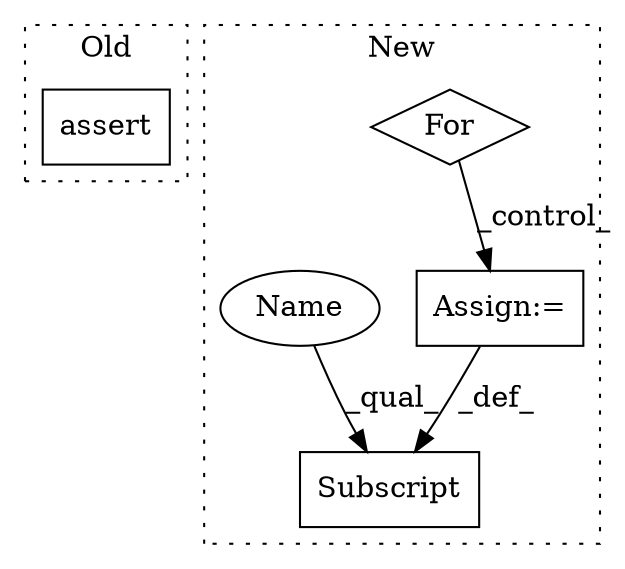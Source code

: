 digraph G {
subgraph cluster0 {
1 [label="assert" a="65" s="4961" l="7" shape="box"];
label = "Old";
style="dotted";
}
subgraph cluster1 {
2 [label="For" a="107" s="6681,6729" l="4,15" shape="diamond"];
3 [label="Assign:=" a="68" s="6771" l="3" shape="box"];
4 [label="Subscript" a="63" s="6744,0" l="27,0" shape="box"];
5 [label="Name" a="87" s="6744" l="17" shape="ellipse"];
label = "New";
style="dotted";
}
2 -> 3 [label="_control_"];
3 -> 4 [label="_def_"];
5 -> 4 [label="_qual_"];
}